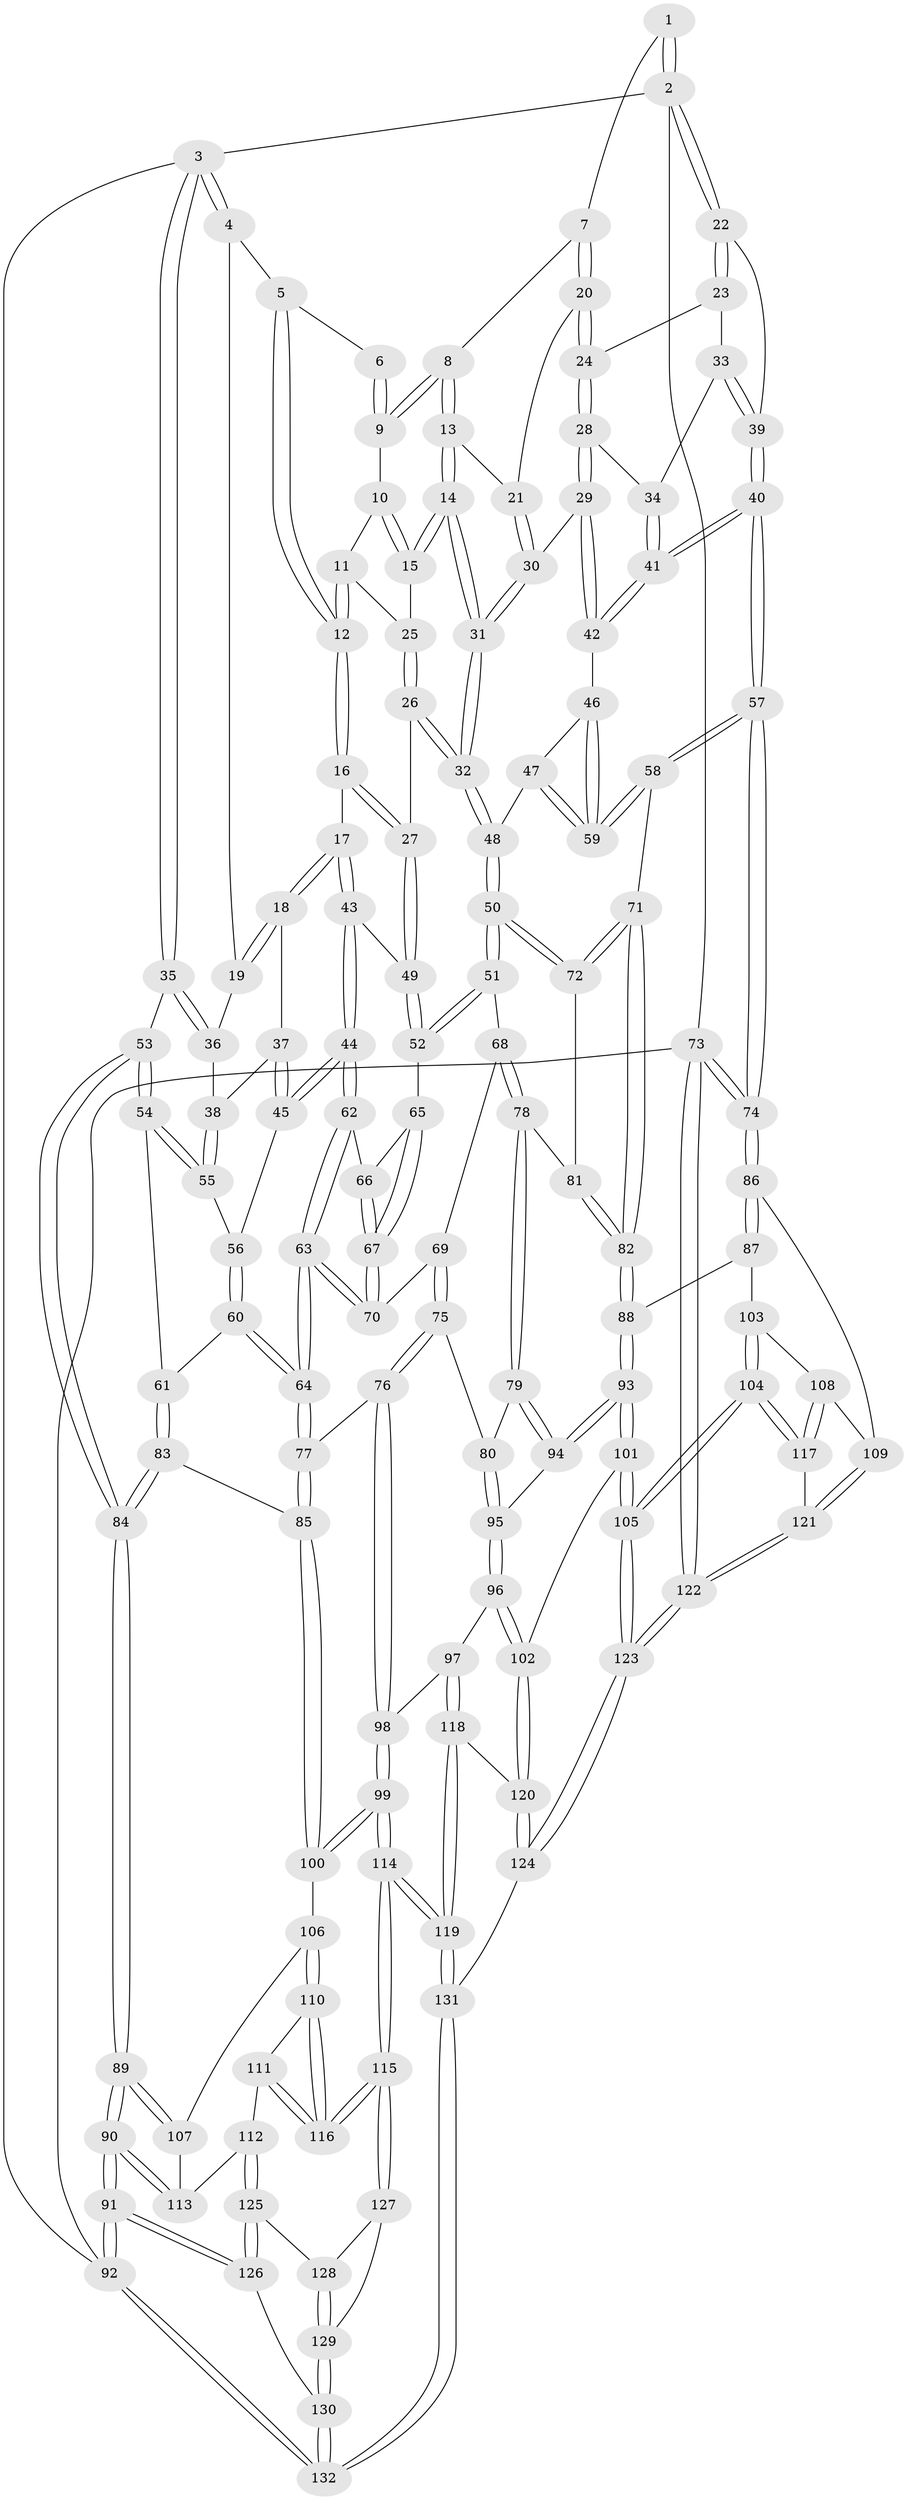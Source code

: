 // Generated by graph-tools (version 1.1) at 2025/00/03/09/25 05:00:15]
// undirected, 132 vertices, 327 edges
graph export_dot {
graph [start="1"]
  node [color=gray90,style=filled];
  1 [pos="+1+0"];
  2 [pos="+1+0"];
  3 [pos="+0+0"];
  4 [pos="+0.34479861314591803+0"];
  5 [pos="+0.6051047934272847+0"];
  6 [pos="+0.6581288330663244+0"];
  7 [pos="+0.8701920313962558+0.06682755700589242"];
  8 [pos="+0.7949182101466115+0.07389767798790314"];
  9 [pos="+0.7172392058459126+0"];
  10 [pos="+0.7095357540792709+0.039502156534071256"];
  11 [pos="+0.6580482573701752+0.11217014072693725"];
  12 [pos="+0.5795689166592589+0.10450412288393703"];
  13 [pos="+0.7771090932537572+0.15062658108331065"];
  14 [pos="+0.7633667298539847+0.16913665724533797"];
  15 [pos="+0.725906644052031+0.1346031007708733"];
  16 [pos="+0.5483237805829392+0.16285174508656772"];
  17 [pos="+0.36552543838540885+0.11367268513797019"];
  18 [pos="+0.3461481207020375+0.0891555884661631"];
  19 [pos="+0.3140245102079044+0"];
  20 [pos="+0.8905624963543689+0.11825037622932559"];
  21 [pos="+0.8879684257907589+0.12040620837989306"];
  22 [pos="+1+0"];
  23 [pos="+0.978246978629562+0.09310278162033661"];
  24 [pos="+0.9119100335341009+0.12661351683364117"];
  25 [pos="+0.678807044177603+0.1316436952227556"];
  26 [pos="+0.6374221899492462+0.21292163490348118"];
  27 [pos="+0.5573334036461092+0.18346943689622605"];
  28 [pos="+0.9347260256255829+0.17826909216343478"];
  29 [pos="+0.9081569978105486+0.2196583272777983"];
  30 [pos="+0.845151927451703+0.21036571731897977"];
  31 [pos="+0.7642542173609966+0.24268304310642053"];
  32 [pos="+0.7422928499320743+0.29043793623501885"];
  33 [pos="+0.9720187151504545+0.18075232499700736"];
  34 [pos="+0.9629382788216592+0.18481827616662885"];
  35 [pos="+0+0"];
  36 [pos="+0.10739368175854988+0.11028518358682447"];
  37 [pos="+0.2562893967019313+0.18746022974494617"];
  38 [pos="+0.09663988217753751+0.1877956755865085"];
  39 [pos="+1+0.05133912254003731"];
  40 [pos="+1+0.3727908729732294"];
  41 [pos="+1+0.2968207606939894"];
  42 [pos="+0.934693031332154+0.2940075760605148"];
  43 [pos="+0.3785073930841864+0.25663229843055935"];
  44 [pos="+0.3011464947548266+0.33809548894003116"];
  45 [pos="+0.22853202076608067+0.2776658613502798"];
  46 [pos="+0.93116209144109+0.2960995297658728"];
  47 [pos="+0.7672711324288157+0.3233795514812446"];
  48 [pos="+0.7443443826713128+0.31375457266245727"];
  49 [pos="+0.5064653645325438+0.32641265929667246"];
  50 [pos="+0.6657962150714896+0.39651526853229796"];
  51 [pos="+0.5345140327105755+0.36042881607857125"];
  52 [pos="+0.5111867491914709+0.3396695910696879"];
  53 [pos="+0+0.320692391401678"];
  54 [pos="+0+0.30208953542572264"];
  55 [pos="+0.06985327417275936+0.2531235693313057"];
  56 [pos="+0.1124769556465001+0.2804476093526321"];
  57 [pos="+1+0.582634147979454"];
  58 [pos="+0.9124321363798803+0.4870113489645455"];
  59 [pos="+0.9023997480738112+0.4692773817963441"];
  60 [pos="+0.1887929250126789+0.4728992573484008"];
  61 [pos="+0.14617061472019272+0.48127686576510975"];
  62 [pos="+0.300770211259075+0.35613582098591823"];
  63 [pos="+0.27324613374373424+0.4445163218699181"];
  64 [pos="+0.2357332675844776+0.4871144714689896"];
  65 [pos="+0.4704910391324385+0.3653267873500517"];
  66 [pos="+0.3862617417678244+0.37200002908092555"];
  67 [pos="+0.4111226324453149+0.43977526006337436"];
  68 [pos="+0.4943529699597187+0.4783589592224081"];
  69 [pos="+0.4201587800501804+0.46987370307071347"];
  70 [pos="+0.40448634671817435+0.45162744142112243"];
  71 [pos="+0.8530573592326758+0.5161272130321141"];
  72 [pos="+0.6677690696039557+0.4256219751680064"];
  73 [pos="+1+1"];
  74 [pos="+1+0.6024143540241208"];
  75 [pos="+0.40560391363383275+0.5889056415758759"];
  76 [pos="+0.29851453200694+0.6251137231830304"];
  77 [pos="+0.28300938559305033+0.6233474713530117"];
  78 [pos="+0.5308304310700709+0.5714574687229826"];
  79 [pos="+0.5277459100316466+0.580716808558587"];
  80 [pos="+0.5064662553925504+0.593338767797772"];
  81 [pos="+0.6617710506751964+0.46105685243606304"];
  82 [pos="+0.7439468564076449+0.6281026373900676"];
  83 [pos="+0.020666822106012082+0.556330898281424"];
  84 [pos="+0+0.6332048346199872"];
  85 [pos="+0.24111472975905596+0.6769541801851793"];
  86 [pos="+1+0.670015653285257"];
  87 [pos="+0.7832165792281187+0.6877266272475474"];
  88 [pos="+0.7376792968217484+0.6727064384199106"];
  89 [pos="+0+0.6519963149077429"];
  90 [pos="+0+0.8479521751348938"];
  91 [pos="+0+0.9244844344440126"];
  92 [pos="+0+1"];
  93 [pos="+0.7032231100484881+0.6970047363378953"];
  94 [pos="+0.6406545667128123+0.6616399626336499"];
  95 [pos="+0.49251805068886917+0.7180982458606164"];
  96 [pos="+0.48120479582703474+0.7617439690988055"];
  97 [pos="+0.4618811812194765+0.7649586442972641"];
  98 [pos="+0.43772228137022584+0.757073594353621"];
  99 [pos="+0.3158821941511566+0.8297711359769887"];
  100 [pos="+0.2345457946985526+0.6888775169132794"];
  101 [pos="+0.6654536798017594+0.7861746496404813"];
  102 [pos="+0.579171485539684+0.8164152197054123"];
  103 [pos="+0.8357302311903088+0.7801940857502547"];
  104 [pos="+0.7895684978521941+0.889092324481436"];
  105 [pos="+0.7520173079083217+0.9119830736066324"];
  106 [pos="+0.22122446541958588+0.6978138393079922"];
  107 [pos="+0.09099972961911373+0.7280349739812653"];
  108 [pos="+0.8861077324602326+0.8053865826000616"];
  109 [pos="+0.9850638008554486+0.7522632127187313"];
  110 [pos="+0.21309956797136975+0.7354499909796024"];
  111 [pos="+0.13903165771410567+0.8897463651957359"];
  112 [pos="+0.1201433397947439+0.8871705171879625"];
  113 [pos="+0.11129985994755684+0.8797917101953366"];
  114 [pos="+0.31845739106695437+1"];
  115 [pos="+0.28542468291845047+0.9826717703113497"];
  116 [pos="+0.22385102443768162+0.9322102945987093"];
  117 [pos="+0.8729963187984072+0.8672812106068438"];
  118 [pos="+0.3934058477721505+0.9415569935592051"];
  119 [pos="+0.32843482994230994+1"];
  120 [pos="+0.5688961625358511+0.8452170294926692"];
  121 [pos="+0.9363891344335333+0.9050217793902645"];
  122 [pos="+1+1"];
  123 [pos="+0.7487035922016868+1"];
  124 [pos="+0.573911071209867+1"];
  125 [pos="+0.09255002649023075+0.9403465325541075"];
  126 [pos="+0.07571182365487257+0.9581721854409755"];
  127 [pos="+0.12490823673319965+0.9788719158746295"];
  128 [pos="+0.10842086152001418+0.9640288751599001"];
  129 [pos="+0.11312188030987436+0.9977584008845225"];
  130 [pos="+0.07601725031711068+1"];
  131 [pos="+0.3614700649847992+1"];
  132 [pos="+0.05556056517398377+1"];
  1 -- 2;
  1 -- 2;
  1 -- 7;
  2 -- 3;
  2 -- 22;
  2 -- 22;
  2 -- 73;
  3 -- 4;
  3 -- 4;
  3 -- 35;
  3 -- 35;
  3 -- 92;
  4 -- 5;
  4 -- 19;
  5 -- 6;
  5 -- 12;
  5 -- 12;
  6 -- 9;
  6 -- 9;
  7 -- 8;
  7 -- 20;
  7 -- 20;
  8 -- 9;
  8 -- 9;
  8 -- 13;
  8 -- 13;
  9 -- 10;
  10 -- 11;
  10 -- 15;
  10 -- 15;
  11 -- 12;
  11 -- 12;
  11 -- 25;
  12 -- 16;
  12 -- 16;
  13 -- 14;
  13 -- 14;
  13 -- 21;
  14 -- 15;
  14 -- 15;
  14 -- 31;
  14 -- 31;
  15 -- 25;
  16 -- 17;
  16 -- 27;
  16 -- 27;
  17 -- 18;
  17 -- 18;
  17 -- 43;
  17 -- 43;
  18 -- 19;
  18 -- 19;
  18 -- 37;
  19 -- 36;
  20 -- 21;
  20 -- 24;
  20 -- 24;
  21 -- 30;
  21 -- 30;
  22 -- 23;
  22 -- 23;
  22 -- 39;
  23 -- 24;
  23 -- 33;
  24 -- 28;
  24 -- 28;
  25 -- 26;
  25 -- 26;
  26 -- 27;
  26 -- 32;
  26 -- 32;
  27 -- 49;
  27 -- 49;
  28 -- 29;
  28 -- 29;
  28 -- 34;
  29 -- 30;
  29 -- 42;
  29 -- 42;
  30 -- 31;
  30 -- 31;
  31 -- 32;
  31 -- 32;
  32 -- 48;
  32 -- 48;
  33 -- 34;
  33 -- 39;
  33 -- 39;
  34 -- 41;
  34 -- 41;
  35 -- 36;
  35 -- 36;
  35 -- 53;
  36 -- 38;
  37 -- 38;
  37 -- 45;
  37 -- 45;
  38 -- 55;
  38 -- 55;
  39 -- 40;
  39 -- 40;
  40 -- 41;
  40 -- 41;
  40 -- 57;
  40 -- 57;
  41 -- 42;
  41 -- 42;
  42 -- 46;
  43 -- 44;
  43 -- 44;
  43 -- 49;
  44 -- 45;
  44 -- 45;
  44 -- 62;
  44 -- 62;
  45 -- 56;
  46 -- 47;
  46 -- 59;
  46 -- 59;
  47 -- 48;
  47 -- 59;
  47 -- 59;
  48 -- 50;
  48 -- 50;
  49 -- 52;
  49 -- 52;
  50 -- 51;
  50 -- 51;
  50 -- 72;
  50 -- 72;
  51 -- 52;
  51 -- 52;
  51 -- 68;
  52 -- 65;
  53 -- 54;
  53 -- 54;
  53 -- 84;
  53 -- 84;
  54 -- 55;
  54 -- 55;
  54 -- 61;
  55 -- 56;
  56 -- 60;
  56 -- 60;
  57 -- 58;
  57 -- 58;
  57 -- 74;
  57 -- 74;
  58 -- 59;
  58 -- 59;
  58 -- 71;
  60 -- 61;
  60 -- 64;
  60 -- 64;
  61 -- 83;
  61 -- 83;
  62 -- 63;
  62 -- 63;
  62 -- 66;
  63 -- 64;
  63 -- 64;
  63 -- 70;
  63 -- 70;
  64 -- 77;
  64 -- 77;
  65 -- 66;
  65 -- 67;
  65 -- 67;
  66 -- 67;
  66 -- 67;
  67 -- 70;
  67 -- 70;
  68 -- 69;
  68 -- 78;
  68 -- 78;
  69 -- 70;
  69 -- 75;
  69 -- 75;
  71 -- 72;
  71 -- 72;
  71 -- 82;
  71 -- 82;
  72 -- 81;
  73 -- 74;
  73 -- 74;
  73 -- 122;
  73 -- 122;
  73 -- 92;
  74 -- 86;
  74 -- 86;
  75 -- 76;
  75 -- 76;
  75 -- 80;
  76 -- 77;
  76 -- 98;
  76 -- 98;
  77 -- 85;
  77 -- 85;
  78 -- 79;
  78 -- 79;
  78 -- 81;
  79 -- 80;
  79 -- 94;
  79 -- 94;
  80 -- 95;
  80 -- 95;
  81 -- 82;
  81 -- 82;
  82 -- 88;
  82 -- 88;
  83 -- 84;
  83 -- 84;
  83 -- 85;
  84 -- 89;
  84 -- 89;
  85 -- 100;
  85 -- 100;
  86 -- 87;
  86 -- 87;
  86 -- 109;
  87 -- 88;
  87 -- 103;
  88 -- 93;
  88 -- 93;
  89 -- 90;
  89 -- 90;
  89 -- 107;
  89 -- 107;
  90 -- 91;
  90 -- 91;
  90 -- 113;
  90 -- 113;
  91 -- 92;
  91 -- 92;
  91 -- 126;
  91 -- 126;
  92 -- 132;
  92 -- 132;
  93 -- 94;
  93 -- 94;
  93 -- 101;
  93 -- 101;
  94 -- 95;
  95 -- 96;
  95 -- 96;
  96 -- 97;
  96 -- 102;
  96 -- 102;
  97 -- 98;
  97 -- 118;
  97 -- 118;
  98 -- 99;
  98 -- 99;
  99 -- 100;
  99 -- 100;
  99 -- 114;
  99 -- 114;
  100 -- 106;
  101 -- 102;
  101 -- 105;
  101 -- 105;
  102 -- 120;
  102 -- 120;
  103 -- 104;
  103 -- 104;
  103 -- 108;
  104 -- 105;
  104 -- 105;
  104 -- 117;
  104 -- 117;
  105 -- 123;
  105 -- 123;
  106 -- 107;
  106 -- 110;
  106 -- 110;
  107 -- 113;
  108 -- 109;
  108 -- 117;
  108 -- 117;
  109 -- 121;
  109 -- 121;
  110 -- 111;
  110 -- 116;
  110 -- 116;
  111 -- 112;
  111 -- 116;
  111 -- 116;
  112 -- 113;
  112 -- 125;
  112 -- 125;
  114 -- 115;
  114 -- 115;
  114 -- 119;
  114 -- 119;
  115 -- 116;
  115 -- 116;
  115 -- 127;
  115 -- 127;
  117 -- 121;
  118 -- 119;
  118 -- 119;
  118 -- 120;
  119 -- 131;
  119 -- 131;
  120 -- 124;
  120 -- 124;
  121 -- 122;
  121 -- 122;
  122 -- 123;
  122 -- 123;
  123 -- 124;
  123 -- 124;
  124 -- 131;
  125 -- 126;
  125 -- 126;
  125 -- 128;
  126 -- 130;
  127 -- 128;
  127 -- 129;
  128 -- 129;
  128 -- 129;
  129 -- 130;
  129 -- 130;
  130 -- 132;
  130 -- 132;
  131 -- 132;
  131 -- 132;
}
